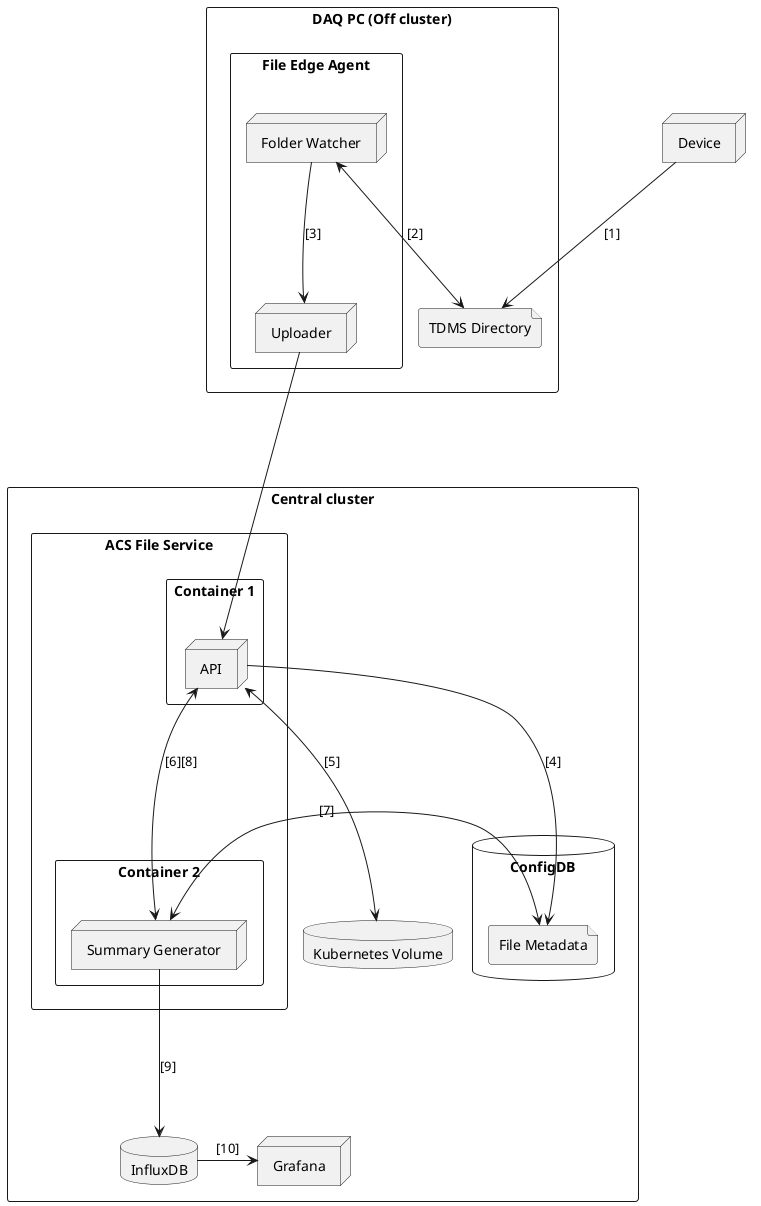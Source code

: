 @startuml
node "Device" as device

together {
    rectangle "Central cluster" {
        database "ConfigDB" as configdb {
            file "File Metadata" as metadata
        }

        database "InfluxDB" as influx

        database "Kubernetes Volume" as kvolume


        rectangle "ACS File Service" as fservice {
            rectangle "Container 1" as container1{
                node "API" as fsapi
            }

            rectangle "Container 2" as container2{
                node "Summary Generator" as smrygenerator
            }
        }

        node "Grafana" as grafana

    }

    rectangle "DAQ PC (Off cluster)" {
        rectangle "File Edge Agent" as fileagent{
            node "Folder Watcher" as fwatcher
            node "Uploader" as uploader
        }


        file "TDMS Directory" as tdmsdir
    }
}

device ---> tdmsdir : [1]

fwatcher <---> tdmsdir : [2]

fwatcher ---> uploader : [3]

uploader ---> fsapi

fsapi ---> metadata : [4]

fsapi <---> kvolume : [5]

fsapi <---> smrygenerator : [6][8]

smrygenerator <-up-> metadata : [7]

smrygenerator ---> influx : [9]


influx -ri-> grafana : [10]

@enduml
